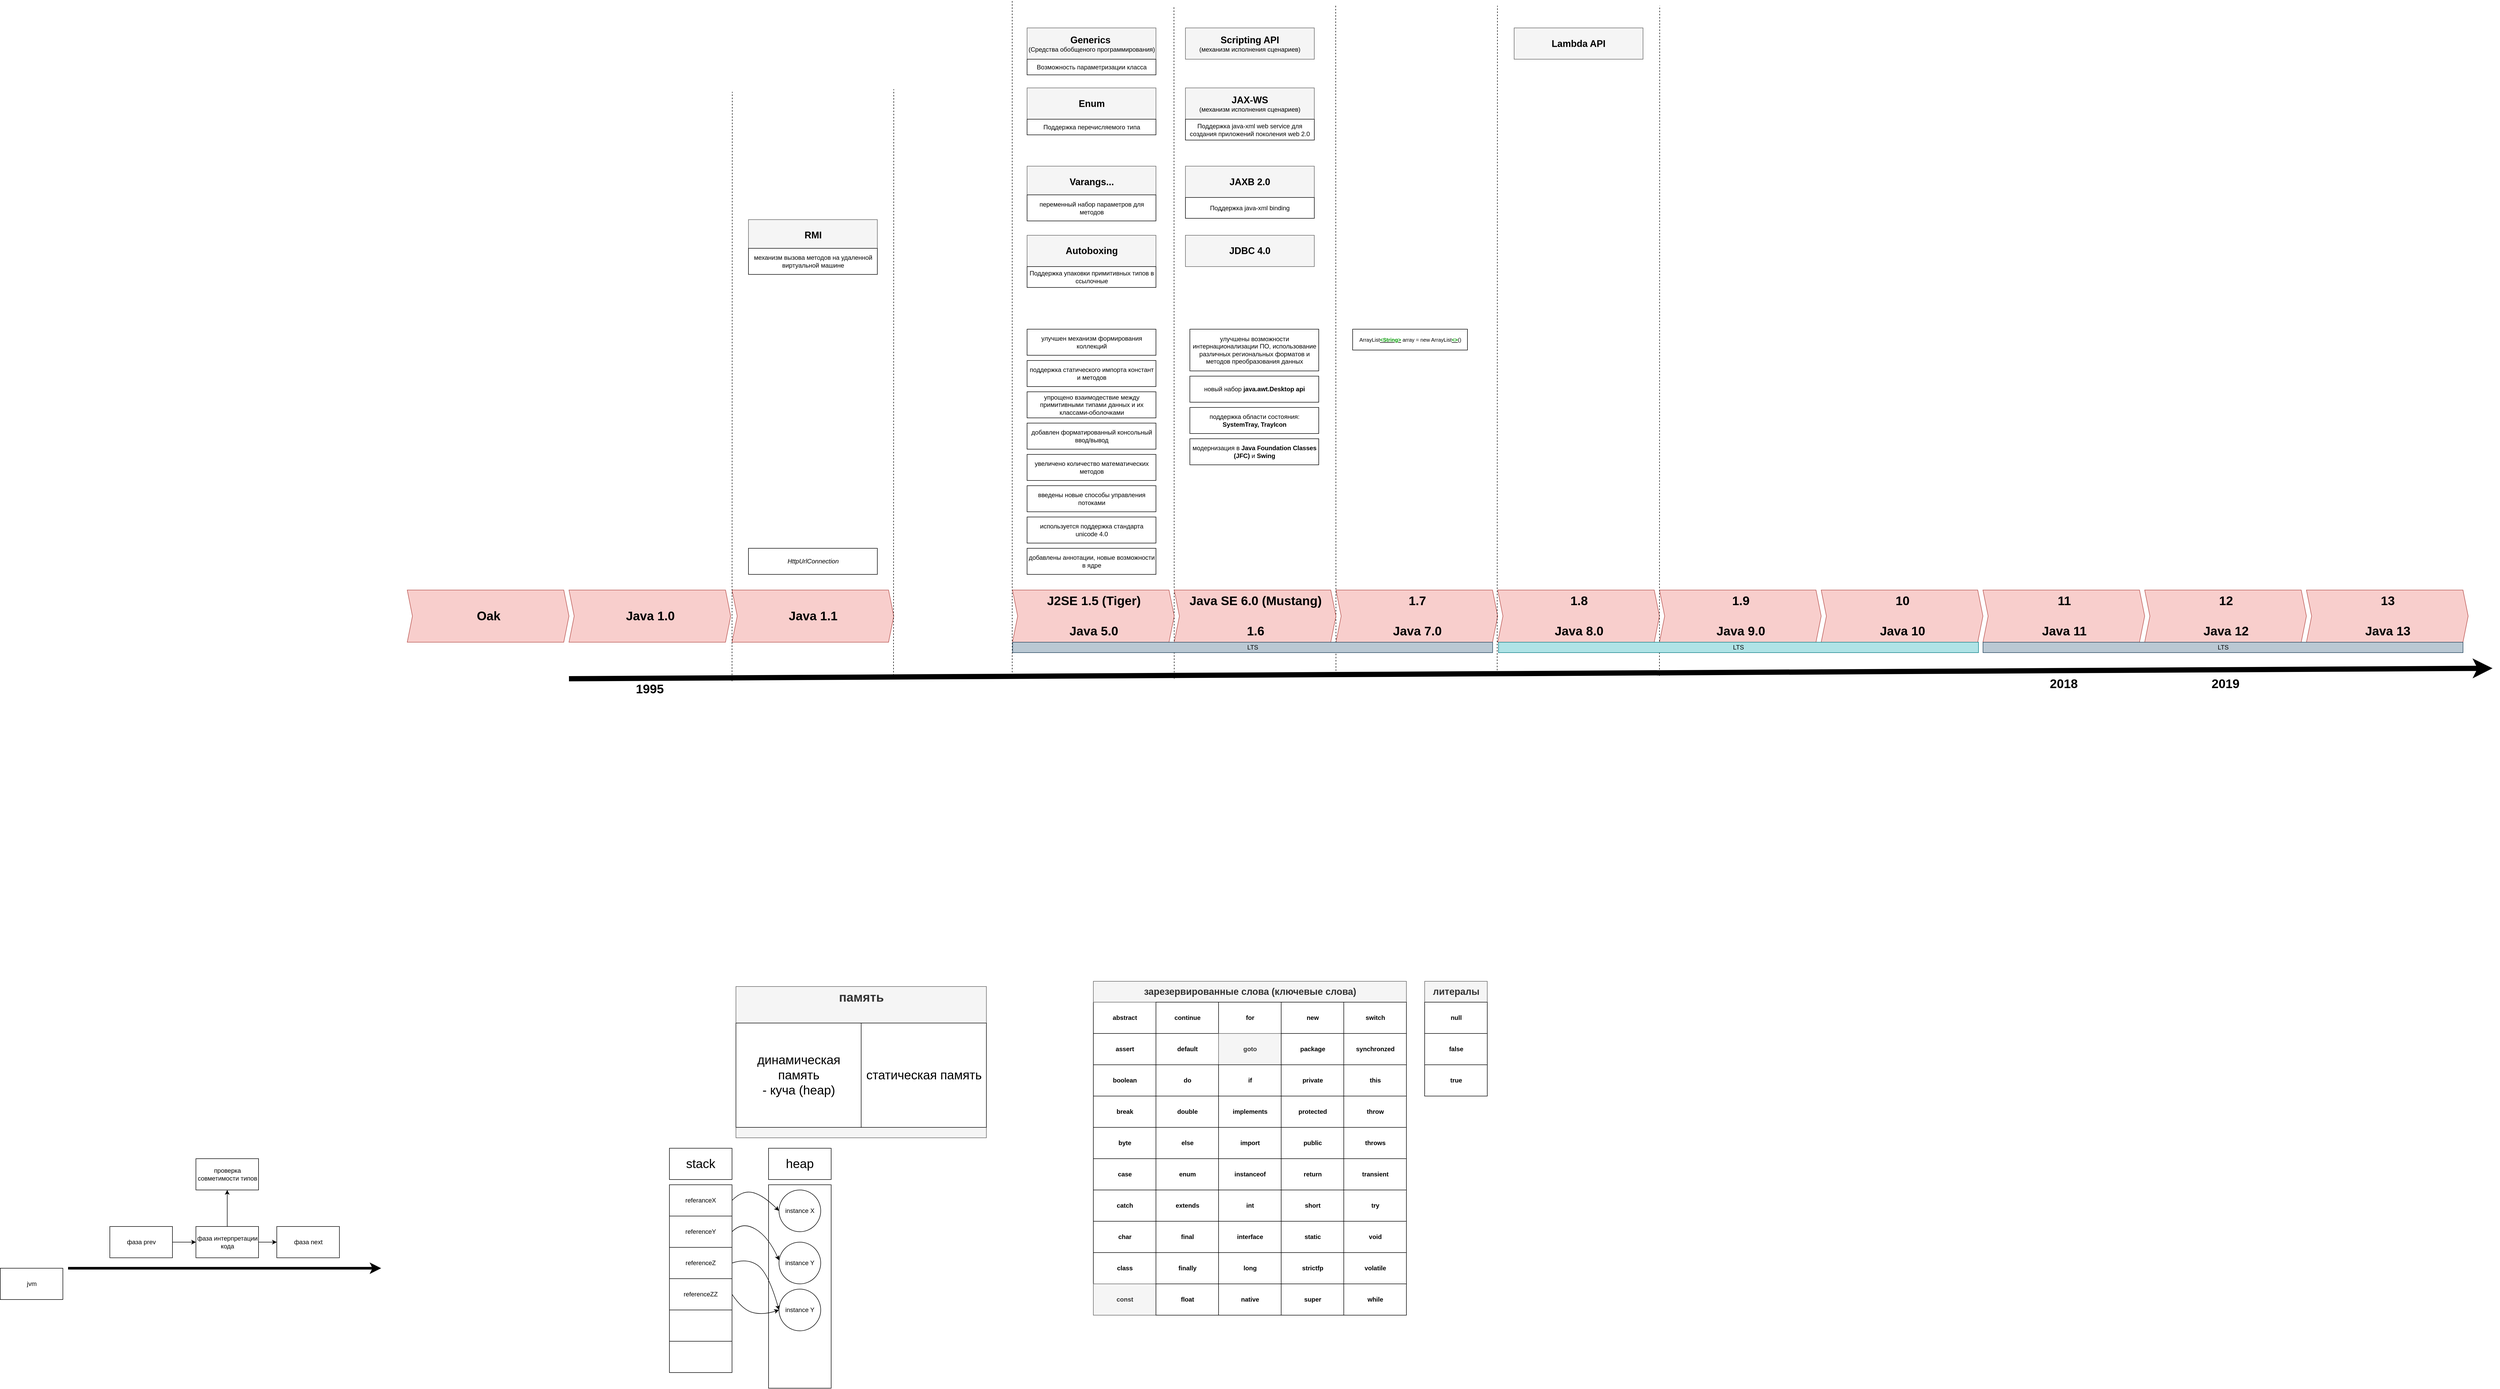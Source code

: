 <mxfile version="10.5.9" type="github"><diagram id="8mum04btYq3lRcXDiM72" name="Page-1"><mxGraphModel dx="10270" dy="5825" grid="1" gridSize="10" guides="1" tooltips="1" connect="1" arrows="1" fold="1" page="1" pageScale="1" pageWidth="1100" pageHeight="850" math="0" shadow="0"><root><mxCell id="0"/><mxCell id="1" parent="0"/><mxCell id="5FjecmDi3CrGirXXyPvW-1" value="&lt;font style=&quot;font-size: 18px&quot;&gt;&lt;b&gt;Generics&lt;/b&gt;&amp;nbsp;&lt;/font&gt;&lt;div&gt;(Средства обобщеного программирования)&lt;/div&gt;" style="rounded=0;whiteSpace=wrap;html=1;fontSize=12;fillColor=#f5f5f5;strokeColor=#666666;" parent="1" vertex="1"><mxGeometry x="-1123.5" y="-1597.5" width="247" height="60" as="geometry"/></mxCell><mxCell id="5FjecmDi3CrGirXXyPvW-2" value="Java 1.0" style="html=1;shadow=0;dashed=0;align=center;verticalAlign=middle;shape=mxgraph.arrows2.arrow;dy=0;dx=10;notch=10;fontSize=24;fillColor=#f8cecc;strokeColor=#b85450;fontStyle=1" parent="1" vertex="1"><mxGeometry x="-2001.5" y="-520" width="310" height="100" as="geometry"/></mxCell><mxCell id="5FjecmDi3CrGirXXyPvW-3" value="1.7&lt;div&gt;&lt;font style=&quot;font-size: 24px&quot;&gt;&lt;br&gt;&lt;/font&gt;&lt;/div&gt;&lt;div&gt;&lt;font style=&quot;font-size: 24px&quot;&gt;Java 7.0&lt;/font&gt;&lt;/div&gt;" style="html=1;shadow=0;dashed=0;align=center;verticalAlign=middle;shape=mxgraph.arrows2.arrow;dy=0;dx=10;notch=10;fontSize=24;fillColor=#f8cecc;strokeColor=#b85450;fontStyle=1" parent="1" vertex="1"><mxGeometry x="-531.5" y="-520" width="310" height="100" as="geometry"/></mxCell><mxCell id="5FjecmDi3CrGirXXyPvW-4" value="1.8&lt;div&gt;&lt;font style=&quot;font-size: 24px&quot;&gt;&lt;br&gt;&lt;/font&gt;&lt;/div&gt;&lt;div&gt;&lt;font style=&quot;font-size: 24px&quot;&gt;Java 8.0&lt;/font&gt;&lt;/div&gt;" style="html=1;shadow=0;dashed=0;align=center;verticalAlign=middle;shape=mxgraph.arrows2.arrow;dy=0;dx=10;notch=10;fontSize=24;fillColor=#f8cecc;strokeColor=#b85450;fontStyle=1" parent="1" vertex="1"><mxGeometry x="-221.5" y="-520" width="310" height="100" as="geometry"/></mxCell><mxCell id="5FjecmDi3CrGirXXyPvW-5" value="1.9&lt;div&gt;&lt;font style=&quot;font-size: 24px&quot;&gt;&lt;br&gt;&lt;/font&gt;&lt;/div&gt;&lt;div&gt;&lt;font style=&quot;font-size: 24px&quot;&gt;Java 9.0&lt;/font&gt;&lt;/div&gt;" style="html=1;shadow=0;dashed=0;align=center;verticalAlign=middle;shape=mxgraph.arrows2.arrow;dy=0;dx=10;notch=10;fontSize=24;fillColor=#f8cecc;strokeColor=#b85450;fontStyle=1" parent="1" vertex="1"><mxGeometry x="88.5" y="-520" width="310" height="100" as="geometry"/></mxCell><mxCell id="5FjecmDi3CrGirXXyPvW-6" value="&lt;span style=&quot;font-size: 10px&quot;&gt;ArrayList&lt;u&gt;&lt;b&gt;&lt;font color=&quot;#009900&quot;&gt;&amp;lt;String&amp;gt;&lt;/font&gt;&lt;/b&gt;&lt;/u&gt; array = new ArrayList&lt;u&gt;&lt;b&gt;&lt;font color=&quot;#009900&quot;&gt;&amp;lt;&amp;gt;&lt;/font&gt;&lt;/b&gt;&lt;/u&gt;()&lt;/span&gt;" style="rounded=0;whiteSpace=wrap;html=1;fontSize=6;fillColor=#ffffff;strokeColor=#000000;" parent="1" vertex="1"><mxGeometry x="-499.5" y="-1020" width="220" height="40" as="geometry"/></mxCell><mxCell id="5FjecmDi3CrGirXXyPvW-7" value="&lt;div&gt;10&lt;/div&gt;&lt;div&gt;&lt;br&gt;&lt;/div&gt;&lt;div&gt;&lt;font style=&quot;font-size: 24px&quot;&gt;Java 10&lt;/font&gt;&lt;/div&gt;" style="html=1;shadow=0;dashed=0;align=center;verticalAlign=middle;shape=mxgraph.arrows2.arrow;dy=0;dx=10;notch=10;fontSize=24;fillColor=#f8cecc;strokeColor=#b85450;fontStyle=1" parent="1" vertex="1"><mxGeometry x="398.5" y="-520" width="310" height="100" as="geometry"/></mxCell><mxCell id="5FjecmDi3CrGirXXyPvW-8" value="&lt;div&gt;11&lt;/div&gt;&lt;div&gt;&lt;font style=&quot;font-size: 24px&quot;&gt;&lt;br&gt;&lt;/font&gt;&lt;/div&gt;&lt;div&gt;&lt;font style=&quot;font-size: 24px&quot;&gt;Java 11&lt;/font&gt;&lt;/div&gt;" style="html=1;shadow=0;dashed=0;align=center;verticalAlign=middle;shape=mxgraph.arrows2.arrow;dy=0;dx=10;notch=10;fontSize=24;fillColor=#f8cecc;strokeColor=#b85450;fontStyle=1" parent="1" vertex="1"><mxGeometry x="708.5" y="-520" width="310" height="100" as="geometry"/></mxCell><mxCell id="5FjecmDi3CrGirXXyPvW-9" value="&lt;div&gt;12&lt;/div&gt;&lt;div&gt;&lt;font style=&quot;font-size: 24px&quot;&gt;&lt;br&gt;&lt;/font&gt;&lt;/div&gt;&lt;div&gt;&lt;font style=&quot;font-size: 24px&quot;&gt;Java 12&lt;/font&gt;&lt;/div&gt;" style="html=1;shadow=0;dashed=0;align=center;verticalAlign=middle;shape=mxgraph.arrows2.arrow;dy=0;dx=10;notch=10;fontSize=24;fillColor=#f8cecc;strokeColor=#b85450;fontStyle=1" parent="1" vertex="1"><mxGeometry x="1018.5" y="-520" width="310" height="100" as="geometry"/></mxCell><mxCell id="5FjecmDi3CrGirXXyPvW-10" value="" style="endArrow=classic;html=1;strokeWidth=10;" parent="1" edge="1"><mxGeometry width="50" height="50" relative="1" as="geometry"><mxPoint x="-2001.5" y="-350" as="sourcePoint"/><mxPoint x="1685.167" y="-370" as="targetPoint"/></mxGeometry></mxCell><mxCell id="5FjecmDi3CrGirXXyPvW-11" value="Oak" style="html=1;shadow=0;dashed=0;align=center;verticalAlign=middle;shape=mxgraph.arrows2.arrow;dy=0;dx=10;notch=10;fontSize=24;fillColor=#f8cecc;strokeColor=#b85450;fontStyle=1" parent="1" vertex="1"><mxGeometry x="-2311.5" y="-520" width="310" height="100" as="geometry"/></mxCell><mxCell id="5FjecmDi3CrGirXXyPvW-12" value="1995" style="text;html=1;strokeColor=none;fillColor=none;align=center;verticalAlign=middle;whiteSpace=wrap;rounded=0;fontSize=24;fontStyle=1" parent="1" vertex="1"><mxGeometry x="-1884" y="-350" width="75" height="40" as="geometry"/></mxCell><mxCell id="5FjecmDi3CrGirXXyPvW-13" value="2018" style="text;html=1;strokeColor=none;fillColor=none;align=center;verticalAlign=middle;whiteSpace=wrap;rounded=0;fontSize=24;fontStyle=1" parent="1" vertex="1"><mxGeometry x="826.034" y="-360" width="75" height="40" as="geometry"/></mxCell><mxCell id="5FjecmDi3CrGirXXyPvW-14" value="&lt;div&gt;13&lt;/div&gt;&lt;div&gt;&lt;font style=&quot;font-size: 24px&quot;&gt;&lt;br&gt;&lt;/font&gt;&lt;/div&gt;&lt;div&gt;&lt;font style=&quot;font-size: 24px&quot;&gt;Java 13&lt;/font&gt;&lt;/div&gt;" style="html=1;shadow=0;dashed=0;align=center;verticalAlign=middle;shape=mxgraph.arrows2.arrow;dy=0;dx=10;notch=10;fontSize=24;fillColor=#f8cecc;strokeColor=#b85450;fontStyle=1" parent="1" vertex="1"><mxGeometry x="1328.5" y="-520" width="310" height="100" as="geometry"/></mxCell><mxCell id="5FjecmDi3CrGirXXyPvW-15" value="память" style="rounded=0;whiteSpace=wrap;html=1;fontSize=24;verticalAlign=top;fillColor=#f5f5f5;strokeColor=#666666;fontColor=#333333;fontStyle=1" parent="1" vertex="1"><mxGeometry x="-1681.5" y="240" width="480" height="290" as="geometry"/></mxCell><mxCell id="5FjecmDi3CrGirXXyPvW-16" value="динамическая память&lt;br&gt;- куча (heap)&lt;br&gt;" style="rounded=0;whiteSpace=wrap;html=1;fontSize=24;" parent="1" vertex="1"><mxGeometry x="-1681.5" y="310" width="240" height="200" as="geometry"/></mxCell><mxCell id="5FjecmDi3CrGirXXyPvW-17" value="статическая память" style="rounded=0;whiteSpace=wrap;html=1;fontSize=24;" parent="1" vertex="1"><mxGeometry x="-1441.5" y="310" width="240" height="200" as="geometry"/></mxCell><mxCell id="5FjecmDi3CrGirXXyPvW-18" value="heap" style="rounded=0;whiteSpace=wrap;html=1;fontSize=24;" parent="1" vertex="1"><mxGeometry x="-1619" y="550" width="120" height="60" as="geometry"/></mxCell><mxCell id="5FjecmDi3CrGirXXyPvW-19" value="stack" style="rounded=0;whiteSpace=wrap;html=1;fontSize=24;" parent="1" vertex="1"><mxGeometry x="-1809" y="550" width="120" height="60" as="geometry"/></mxCell><mxCell id="5FjecmDi3CrGirXXyPvW-20" value="referanceX" style="rounded=0;whiteSpace=wrap;html=1;fontSize=12;" parent="1" vertex="1"><mxGeometry x="-1809" y="620" width="120" height="60" as="geometry"/></mxCell><mxCell id="5FjecmDi3CrGirXXyPvW-21" value="referenceY" style="rounded=0;whiteSpace=wrap;html=1;fontSize=12;" parent="1" vertex="1"><mxGeometry x="-1809" y="680" width="120" height="60" as="geometry"/></mxCell><mxCell id="5FjecmDi3CrGirXXyPvW-22" value="referenceZ" style="rounded=0;whiteSpace=wrap;html=1;fontSize=12;" parent="1" vertex="1"><mxGeometry x="-1809" y="740" width="120" height="60" as="geometry"/></mxCell><mxCell id="5FjecmDi3CrGirXXyPvW-23" value="referenceZZ" style="rounded=0;whiteSpace=wrap;html=1;fontSize=12;" parent="1" vertex="1"><mxGeometry x="-1809" y="800" width="120" height="60" as="geometry"/></mxCell><mxCell id="5FjecmDi3CrGirXXyPvW-24" value="" style="rounded=0;whiteSpace=wrap;html=1;fontSize=12;" parent="1" vertex="1"><mxGeometry x="-1809" y="860" width="120" height="60" as="geometry"/></mxCell><mxCell id="5FjecmDi3CrGirXXyPvW-25" value="" style="rounded=0;whiteSpace=wrap;html=1;fontSize=24;" parent="1" vertex="1"><mxGeometry x="-1619" y="620" width="120" height="390" as="geometry"/></mxCell><mxCell id="5FjecmDi3CrGirXXyPvW-26" value="instance X" style="ellipse;whiteSpace=wrap;html=1;aspect=fixed;fontSize=12;" parent="1" vertex="1"><mxGeometry x="-1599" y="630" width="80" height="80" as="geometry"/></mxCell><mxCell id="5FjecmDi3CrGirXXyPvW-27" value="" style="curved=1;endArrow=classic;html=1;strokeWidth=1;fontSize=12;exitX=1;exitY=0.5;entryX=0;entryY=0.5;" parent="1" source="5FjecmDi3CrGirXXyPvW-20" target="5FjecmDi3CrGirXXyPvW-26" edge="1"><mxGeometry width="50" height="50" relative="1" as="geometry"><mxPoint x="-1919" y="700" as="sourcePoint"/><mxPoint x="-1869" y="650" as="targetPoint"/><Array as="points"><mxPoint x="-1669" y="630"/><mxPoint x="-1629" y="640"/></Array></mxGeometry></mxCell><mxCell id="5FjecmDi3CrGirXXyPvW-28" value="instance Y" style="ellipse;whiteSpace=wrap;html=1;aspect=fixed;fontSize=12;" parent="1" vertex="1"><mxGeometry x="-1599" y="730" width="80" height="80" as="geometry"/></mxCell><mxCell id="5FjecmDi3CrGirXXyPvW-29" value="" style="curved=1;endArrow=classic;html=1;strokeWidth=1;fontSize=12;entryX=0.001;entryY=0.435;exitX=1;exitY=0.5;entryPerimeter=0;" parent="1" source="5FjecmDi3CrGirXXyPvW-21" target="5FjecmDi3CrGirXXyPvW-28" edge="1"><mxGeometry width="50" height="50" relative="1" as="geometry"><mxPoint x="-1678.952" y="730" as="sourcePoint"/><mxPoint x="-1588.952" y="750" as="targetPoint"/><Array as="points"><mxPoint x="-1669" y="690"/><mxPoint x="-1619" y="720"/></Array></mxGeometry></mxCell><mxCell id="5FjecmDi3CrGirXXyPvW-30" value="instance Y" style="ellipse;whiteSpace=wrap;html=1;aspect=fixed;fontSize=12;" parent="1" vertex="1"><mxGeometry x="-1599" y="820" width="80" height="80" as="geometry"/></mxCell><mxCell id="5FjecmDi3CrGirXXyPvW-31" value="" style="curved=1;endArrow=classic;html=1;strokeWidth=1;fontSize=12;entryX=0;entryY=0.5;exitX=1;exitY=0.5;" parent="1" source="5FjecmDi3CrGirXXyPvW-22" target="5FjecmDi3CrGirXXyPvW-30" edge="1"><mxGeometry width="50" height="50" relative="1" as="geometry"><mxPoint x="-1679" y="810" as="sourcePoint"/><mxPoint x="-1589" y="864.667" as="targetPoint"/><Array as="points"><mxPoint x="-1659" y="760"/><mxPoint x="-1619" y="790"/></Array></mxGeometry></mxCell><mxCell id="5FjecmDi3CrGirXXyPvW-32" value="" style="rounded=0;whiteSpace=wrap;html=1;fontSize=12;" parent="1" vertex="1"><mxGeometry x="-1809" y="920" width="120" height="60" as="geometry"/></mxCell><mxCell id="5FjecmDi3CrGirXXyPvW-33" value="" style="curved=1;endArrow=classic;html=1;strokeWidth=1;fontSize=12;entryX=0;entryY=0.5;exitX=1;exitY=0.5;" parent="1" source="5FjecmDi3CrGirXXyPvW-23" target="5FjecmDi3CrGirXXyPvW-30" edge="1"><mxGeometry width="50" height="50" relative="1" as="geometry"><mxPoint x="-1699" y="850" as="sourcePoint"/><mxPoint x="-1609" y="940" as="targetPoint"/><Array as="points"><mxPoint x="-1669" y="860"/><mxPoint x="-1629" y="870"/></Array></mxGeometry></mxCell><mxCell id="5FjecmDi3CrGirXXyPvW-34" style="edgeStyle=orthogonalEdgeStyle;rounded=0;html=1;exitX=0.5;exitY=0;entryX=0.5;entryY=1;jettySize=auto;orthogonalLoop=1;strokeWidth=1;fontSize=12;" parent="1" source="5FjecmDi3CrGirXXyPvW-36" target="5FjecmDi3CrGirXXyPvW-37" edge="1"><mxGeometry relative="1" as="geometry"/></mxCell><mxCell id="5FjecmDi3CrGirXXyPvW-35" style="edgeStyle=orthogonalEdgeStyle;rounded=0;html=1;exitX=1;exitY=0.5;entryX=0;entryY=0.5;jettySize=auto;orthogonalLoop=1;strokeWidth=1;fontSize=12;" parent="1" source="5FjecmDi3CrGirXXyPvW-36" target="5FjecmDi3CrGirXXyPvW-40" edge="1"><mxGeometry relative="1" as="geometry"/></mxCell><mxCell id="5FjecmDi3CrGirXXyPvW-36" value="фаза интерпретации кода" style="rounded=0;whiteSpace=wrap;html=1;fontSize=12;" parent="1" vertex="1"><mxGeometry x="-2716.5" y="700" width="120" height="60" as="geometry"/></mxCell><mxCell id="5FjecmDi3CrGirXXyPvW-37" value="проверка совметимости типов" style="rounded=0;whiteSpace=wrap;html=1;fontSize=12;" parent="1" vertex="1"><mxGeometry x="-2716.5" y="570" width="120" height="60" as="geometry"/></mxCell><mxCell id="5FjecmDi3CrGirXXyPvW-38" style="edgeStyle=orthogonalEdgeStyle;rounded=0;html=1;exitX=1;exitY=0.5;entryX=0;entryY=0.5;jettySize=auto;orthogonalLoop=1;strokeWidth=1;fontSize=12;" parent="1" source="5FjecmDi3CrGirXXyPvW-39" target="5FjecmDi3CrGirXXyPvW-36" edge="1"><mxGeometry relative="1" as="geometry"/></mxCell><mxCell id="5FjecmDi3CrGirXXyPvW-39" value="фаза prev" style="rounded=0;whiteSpace=wrap;html=1;fontSize=12;" parent="1" vertex="1"><mxGeometry x="-2881.5" y="700" width="120" height="60" as="geometry"/></mxCell><mxCell id="5FjecmDi3CrGirXXyPvW-40" value="фаза next" style="rounded=0;whiteSpace=wrap;html=1;fontSize=12;" parent="1" vertex="1"><mxGeometry x="-2561.5" y="700" width="120" height="60" as="geometry"/></mxCell><mxCell id="5FjecmDi3CrGirXXyPvW-41" value="" style="endArrow=classic;html=1;strokeWidth=5;fontSize=12;" parent="1" edge="1"><mxGeometry width="50" height="50" relative="1" as="geometry"><mxPoint x="-2961.5" y="780" as="sourcePoint"/><mxPoint x="-2361.5" y="780" as="targetPoint"/></mxGeometry></mxCell><mxCell id="5FjecmDi3CrGirXXyPvW-42" value="jvm" style="rounded=0;whiteSpace=wrap;html=1;fontSize=12;" parent="1" vertex="1"><mxGeometry x="-3091.5" y="780" width="120" height="60" as="geometry"/></mxCell><mxCell id="5FjecmDi3CrGirXXyPvW-43" value="abstract" style="rounded=0;whiteSpace=wrap;html=1;fontSize=12;fontStyle=1" parent="1" vertex="1"><mxGeometry x="-996.5" y="270" width="120" height="60" as="geometry"/></mxCell><mxCell id="5FjecmDi3CrGirXXyPvW-44" value="зарезервированные слова (ключевые слова)" style="text;html=1;strokeColor=#666666;fillColor=#f5f5f5;align=center;verticalAlign=middle;whiteSpace=wrap;rounded=0;fontSize=18;fontStyle=1;fontColor=#333333;" parent="1" vertex="1"><mxGeometry x="-996.5" y="230" width="600" height="40" as="geometry"/></mxCell><mxCell id="5FjecmDi3CrGirXXyPvW-45" value="assert" style="rounded=0;whiteSpace=wrap;html=1;fontSize=12;fontStyle=1" parent="1" vertex="1"><mxGeometry x="-996.5" y="330" width="120" height="60" as="geometry"/></mxCell><mxCell id="5FjecmDi3CrGirXXyPvW-46" value="boolean" style="rounded=0;whiteSpace=wrap;html=1;fontSize=12;fontStyle=1" parent="1" vertex="1"><mxGeometry x="-996.5" y="390" width="120" height="60" as="geometry"/></mxCell><mxCell id="5FjecmDi3CrGirXXyPvW-47" value="break" style="rounded=0;whiteSpace=wrap;html=1;fontSize=12;fontStyle=1" parent="1" vertex="1"><mxGeometry x="-996.5" y="450" width="120" height="60" as="geometry"/></mxCell><mxCell id="5FjecmDi3CrGirXXyPvW-48" value="byte" style="rounded=0;whiteSpace=wrap;html=1;fontSize=12;fontStyle=1" parent="1" vertex="1"><mxGeometry x="-996.5" y="510" width="120" height="60" as="geometry"/></mxCell><mxCell id="5FjecmDi3CrGirXXyPvW-49" value="case" style="rounded=0;whiteSpace=wrap;html=1;fontSize=12;fontStyle=1" parent="1" vertex="1"><mxGeometry x="-996.5" y="570" width="120" height="60" as="geometry"/></mxCell><mxCell id="5FjecmDi3CrGirXXyPvW-50" value="catch" style="rounded=0;whiteSpace=wrap;html=1;fontSize=12;fontStyle=1" parent="1" vertex="1"><mxGeometry x="-996.5" y="630" width="120" height="60" as="geometry"/></mxCell><mxCell id="5FjecmDi3CrGirXXyPvW-51" value="char" style="rounded=0;whiteSpace=wrap;html=1;fontSize=12;fontStyle=1" parent="1" vertex="1"><mxGeometry x="-996.5" y="690" width="120" height="60" as="geometry"/></mxCell><mxCell id="5FjecmDi3CrGirXXyPvW-52" value="class" style="rounded=0;whiteSpace=wrap;html=1;fontSize=12;fontStyle=1" parent="1" vertex="1"><mxGeometry x="-996.5" y="750" width="120" height="60" as="geometry"/></mxCell><mxCell id="5FjecmDi3CrGirXXyPvW-53" value="const" style="rounded=0;whiteSpace=wrap;html=1;fontSize=12;fontStyle=1;fillColor=#f5f5f5;strokeColor=#666666;fontColor=#333333;" parent="1" vertex="1"><mxGeometry x="-996.5" y="810" width="120" height="60" as="geometry"/></mxCell><mxCell id="5FjecmDi3CrGirXXyPvW-54" value="continue" style="rounded=0;whiteSpace=wrap;html=1;fontSize=12;fontStyle=1" parent="1" vertex="1"><mxGeometry x="-876.5" y="270" width="120" height="60" as="geometry"/></mxCell><mxCell id="5FjecmDi3CrGirXXyPvW-55" value="default" style="rounded=0;whiteSpace=wrap;html=1;fontSize=12;fontStyle=1" parent="1" vertex="1"><mxGeometry x="-876.5" y="330" width="120" height="60" as="geometry"/></mxCell><mxCell id="5FjecmDi3CrGirXXyPvW-56" value="do" style="rounded=0;whiteSpace=wrap;html=1;fontSize=12;fontStyle=1" parent="1" vertex="1"><mxGeometry x="-876.5" y="390" width="120" height="60" as="geometry"/></mxCell><mxCell id="5FjecmDi3CrGirXXyPvW-57" value="double" style="rounded=0;whiteSpace=wrap;html=1;fontSize=12;fontStyle=1" parent="1" vertex="1"><mxGeometry x="-876.5" y="450" width="120" height="60" as="geometry"/></mxCell><mxCell id="5FjecmDi3CrGirXXyPvW-58" value="else" style="rounded=0;whiteSpace=wrap;html=1;fontSize=12;fontStyle=1" parent="1" vertex="1"><mxGeometry x="-876.5" y="510" width="120" height="60" as="geometry"/></mxCell><mxCell id="5FjecmDi3CrGirXXyPvW-59" value="enum" style="rounded=0;whiteSpace=wrap;html=1;fontSize=12;fontStyle=1" parent="1" vertex="1"><mxGeometry x="-876.5" y="570" width="120" height="60" as="geometry"/></mxCell><mxCell id="5FjecmDi3CrGirXXyPvW-60" value="extends" style="rounded=0;whiteSpace=wrap;html=1;fontSize=12;fontStyle=1" parent="1" vertex="1"><mxGeometry x="-876.5" y="630" width="120" height="60" as="geometry"/></mxCell><mxCell id="5FjecmDi3CrGirXXyPvW-61" value="final" style="rounded=0;whiteSpace=wrap;html=1;fontSize=12;fontStyle=1" parent="1" vertex="1"><mxGeometry x="-876.5" y="690" width="120" height="60" as="geometry"/></mxCell><mxCell id="5FjecmDi3CrGirXXyPvW-62" value="finally" style="rounded=0;whiteSpace=wrap;html=1;fontSize=12;fontStyle=1" parent="1" vertex="1"><mxGeometry x="-876.5" y="750" width="120" height="60" as="geometry"/></mxCell><mxCell id="5FjecmDi3CrGirXXyPvW-63" value="float" style="rounded=0;whiteSpace=wrap;html=1;fontSize=12;fontStyle=1" parent="1" vertex="1"><mxGeometry x="-876.5" y="810" width="120" height="60" as="geometry"/></mxCell><mxCell id="5FjecmDi3CrGirXXyPvW-64" value="for" style="rounded=0;whiteSpace=wrap;html=1;fontSize=12;fontStyle=1" parent="1" vertex="1"><mxGeometry x="-756.5" y="270" width="120" height="60" as="geometry"/></mxCell><mxCell id="5FjecmDi3CrGirXXyPvW-65" value="goto" style="rounded=0;whiteSpace=wrap;html=1;fontSize=12;fontStyle=1;fillColor=#f5f5f5;strokeColor=#666666;fontColor=#333333;" parent="1" vertex="1"><mxGeometry x="-756.5" y="330" width="120" height="60" as="geometry"/></mxCell><mxCell id="5FjecmDi3CrGirXXyPvW-66" value="if" style="rounded=0;whiteSpace=wrap;html=1;fontSize=12;fontStyle=1" parent="1" vertex="1"><mxGeometry x="-756.5" y="390" width="120" height="60" as="geometry"/></mxCell><mxCell id="5FjecmDi3CrGirXXyPvW-67" value="implements" style="rounded=0;whiteSpace=wrap;html=1;fontSize=12;fontStyle=1" parent="1" vertex="1"><mxGeometry x="-756.5" y="450" width="120" height="60" as="geometry"/></mxCell><mxCell id="5FjecmDi3CrGirXXyPvW-68" value="import" style="rounded=0;whiteSpace=wrap;html=1;fontSize=12;fontStyle=1" parent="1" vertex="1"><mxGeometry x="-756.5" y="510" width="120" height="60" as="geometry"/></mxCell><mxCell id="5FjecmDi3CrGirXXyPvW-69" value="instanceof" style="rounded=0;whiteSpace=wrap;html=1;fontSize=12;fontStyle=1" parent="1" vertex="1"><mxGeometry x="-756.5" y="570" width="120" height="60" as="geometry"/></mxCell><mxCell id="5FjecmDi3CrGirXXyPvW-70" value="int" style="rounded=0;whiteSpace=wrap;html=1;fontSize=12;fontStyle=1" parent="1" vertex="1"><mxGeometry x="-756.5" y="630" width="120" height="60" as="geometry"/></mxCell><mxCell id="5FjecmDi3CrGirXXyPvW-71" value="interface" style="rounded=0;whiteSpace=wrap;html=1;fontSize=12;fontStyle=1" parent="1" vertex="1"><mxGeometry x="-756.5" y="690" width="120" height="60" as="geometry"/></mxCell><mxCell id="5FjecmDi3CrGirXXyPvW-72" value="long" style="rounded=0;whiteSpace=wrap;html=1;fontSize=12;fontStyle=1" parent="1" vertex="1"><mxGeometry x="-756.5" y="750" width="120" height="60" as="geometry"/></mxCell><mxCell id="5FjecmDi3CrGirXXyPvW-73" value="native" style="rounded=0;whiteSpace=wrap;html=1;fontSize=12;fontStyle=1" parent="1" vertex="1"><mxGeometry x="-756.5" y="810" width="120" height="60" as="geometry"/></mxCell><mxCell id="5FjecmDi3CrGirXXyPvW-74" value="new" style="rounded=0;whiteSpace=wrap;html=1;fontSize=12;fontStyle=1" parent="1" vertex="1"><mxGeometry x="-636.5" y="270" width="120" height="60" as="geometry"/></mxCell><mxCell id="5FjecmDi3CrGirXXyPvW-75" value="package" style="rounded=0;whiteSpace=wrap;html=1;fontSize=12;fontStyle=1" parent="1" vertex="1"><mxGeometry x="-636.5" y="330" width="120" height="60" as="geometry"/></mxCell><mxCell id="5FjecmDi3CrGirXXyPvW-76" value="private" style="rounded=0;whiteSpace=wrap;html=1;fontSize=12;fontStyle=1" parent="1" vertex="1"><mxGeometry x="-636.5" y="390" width="120" height="60" as="geometry"/></mxCell><mxCell id="5FjecmDi3CrGirXXyPvW-77" value="protected" style="rounded=0;whiteSpace=wrap;html=1;fontSize=12;fontStyle=1" parent="1" vertex="1"><mxGeometry x="-636.5" y="450" width="120" height="60" as="geometry"/></mxCell><mxCell id="5FjecmDi3CrGirXXyPvW-78" value="public" style="rounded=0;whiteSpace=wrap;html=1;fontSize=12;fontStyle=1" parent="1" vertex="1"><mxGeometry x="-636.5" y="510" width="120" height="60" as="geometry"/></mxCell><mxCell id="5FjecmDi3CrGirXXyPvW-79" value="return" style="rounded=0;whiteSpace=wrap;html=1;fontSize=12;fontStyle=1" parent="1" vertex="1"><mxGeometry x="-636.5" y="570" width="120" height="60" as="geometry"/></mxCell><mxCell id="5FjecmDi3CrGirXXyPvW-80" value="short" style="rounded=0;whiteSpace=wrap;html=1;fontSize=12;fontStyle=1" parent="1" vertex="1"><mxGeometry x="-636.5" y="630" width="120" height="60" as="geometry"/></mxCell><mxCell id="5FjecmDi3CrGirXXyPvW-81" value="static" style="rounded=0;whiteSpace=wrap;html=1;fontSize=12;fontStyle=1" parent="1" vertex="1"><mxGeometry x="-636.5" y="690" width="120" height="60" as="geometry"/></mxCell><mxCell id="5FjecmDi3CrGirXXyPvW-82" value="strictfp" style="rounded=0;whiteSpace=wrap;html=1;fontSize=12;fontStyle=1" parent="1" vertex="1"><mxGeometry x="-636.5" y="750" width="120" height="60" as="geometry"/></mxCell><mxCell id="5FjecmDi3CrGirXXyPvW-83" value="super" style="rounded=0;whiteSpace=wrap;html=1;fontSize=12;fontStyle=1" parent="1" vertex="1"><mxGeometry x="-636.5" y="810" width="120" height="60" as="geometry"/></mxCell><mxCell id="5FjecmDi3CrGirXXyPvW-84" value="switch" style="rounded=0;whiteSpace=wrap;html=1;fontSize=12;fontStyle=1" parent="1" vertex="1"><mxGeometry x="-516.5" y="270" width="120" height="60" as="geometry"/></mxCell><mxCell id="5FjecmDi3CrGirXXyPvW-85" value="synchronzed" style="rounded=0;whiteSpace=wrap;html=1;fontSize=12;fontStyle=1" parent="1" vertex="1"><mxGeometry x="-516.5" y="330" width="120" height="60" as="geometry"/></mxCell><mxCell id="5FjecmDi3CrGirXXyPvW-86" value="this" style="rounded=0;whiteSpace=wrap;html=1;fontSize=12;fontStyle=1" parent="1" vertex="1"><mxGeometry x="-516.5" y="390" width="120" height="60" as="geometry"/></mxCell><mxCell id="5FjecmDi3CrGirXXyPvW-87" value="throw" style="rounded=0;whiteSpace=wrap;html=1;fontSize=12;fontStyle=1" parent="1" vertex="1"><mxGeometry x="-516.5" y="450" width="120" height="60" as="geometry"/></mxCell><mxCell id="5FjecmDi3CrGirXXyPvW-88" value="throws" style="rounded=0;whiteSpace=wrap;html=1;fontSize=12;fontStyle=1" parent="1" vertex="1"><mxGeometry x="-516.5" y="510" width="120" height="60" as="geometry"/></mxCell><mxCell id="5FjecmDi3CrGirXXyPvW-89" value="transient" style="rounded=0;whiteSpace=wrap;html=1;fontSize=12;fontStyle=1" parent="1" vertex="1"><mxGeometry x="-516.5" y="570" width="120" height="60" as="geometry"/></mxCell><mxCell id="5FjecmDi3CrGirXXyPvW-90" value="try" style="rounded=0;whiteSpace=wrap;html=1;fontSize=12;fontStyle=1" parent="1" vertex="1"><mxGeometry x="-516.5" y="630" width="120" height="60" as="geometry"/></mxCell><mxCell id="5FjecmDi3CrGirXXyPvW-91" value="void" style="rounded=0;whiteSpace=wrap;html=1;fontSize=12;fontStyle=1" parent="1" vertex="1"><mxGeometry x="-516.5" y="690" width="120" height="60" as="geometry"/></mxCell><mxCell id="5FjecmDi3CrGirXXyPvW-92" value="volatile" style="rounded=0;whiteSpace=wrap;html=1;fontSize=12;fontStyle=1" parent="1" vertex="1"><mxGeometry x="-516.5" y="750" width="120" height="60" as="geometry"/></mxCell><mxCell id="5FjecmDi3CrGirXXyPvW-93" value="while" style="rounded=0;whiteSpace=wrap;html=1;fontSize=12;fontStyle=1" parent="1" vertex="1"><mxGeometry x="-516.5" y="810" width="120" height="60" as="geometry"/></mxCell><mxCell id="5FjecmDi3CrGirXXyPvW-94" value="литералы" style="text;html=1;strokeColor=#666666;fillColor=#f5f5f5;align=center;verticalAlign=middle;whiteSpace=wrap;rounded=0;fontSize=18;fontStyle=1;fontColor=#333333;" parent="1" vertex="1"><mxGeometry x="-361.5" y="230" width="120" height="40" as="geometry"/></mxCell><mxCell id="5FjecmDi3CrGirXXyPvW-95" value="null" style="rounded=0;whiteSpace=wrap;html=1;fontSize=12;fontStyle=1" parent="1" vertex="1"><mxGeometry x="-361.5" y="270" width="120" height="60" as="geometry"/></mxCell><mxCell id="5FjecmDi3CrGirXXyPvW-96" value="false" style="rounded=0;whiteSpace=wrap;html=1;fontSize=12;fontStyle=1" parent="1" vertex="1"><mxGeometry x="-361.5" y="330" width="120" height="60" as="geometry"/></mxCell><mxCell id="5FjecmDi3CrGirXXyPvW-97" value="true" style="rounded=0;whiteSpace=wrap;html=1;fontSize=12;fontStyle=1" parent="1" vertex="1"><mxGeometry x="-361.5" y="390" width="120" height="60" as="geometry"/></mxCell><mxCell id="5FjecmDi3CrGirXXyPvW-98" value="Возможность параметризации класса" style="rounded=0;whiteSpace=wrap;html=1;fontSize=12;" parent="1" vertex="1"><mxGeometry x="-1123.5" y="-1537.5" width="247" height="30" as="geometry"/></mxCell><mxCell id="5FjecmDi3CrGirXXyPvW-99" value="&lt;span style=&quot;font-size: 18px&quot;&gt;&lt;b&gt;Enum&lt;br&gt;&lt;/b&gt;&lt;/span&gt;" style="rounded=0;whiteSpace=wrap;html=1;fontSize=12;fillColor=#f5f5f5;strokeColor=#666666;" parent="1" vertex="1"><mxGeometry x="-1123.5" y="-1482.5" width="247" height="60" as="geometry"/></mxCell><mxCell id="5FjecmDi3CrGirXXyPvW-100" value="Поддержка перечисляемого типа" style="rounded=0;whiteSpace=wrap;html=1;fontSize=12;" parent="1" vertex="1"><mxGeometry x="-1123.5" y="-1422.5" width="247" height="30" as="geometry"/></mxCell><mxCell id="5FjecmDi3CrGirXXyPvW-101" value="" style="endArrow=none;dashed=1;html=1;strokeWidth=1;fontSize=5;" parent="1" edge="1"><mxGeometry width="50" height="50" relative="1" as="geometry"><mxPoint x="-1152" y="-350" as="sourcePoint"/><mxPoint x="-1152" y="-1650" as="targetPoint"/></mxGeometry></mxCell><mxCell id="5FjecmDi3CrGirXXyPvW-102" value="" style="endArrow=none;dashed=1;html=1;strokeWidth=1;fontSize=5;" parent="1" edge="1"><mxGeometry width="50" height="50" relative="1" as="geometry"><mxPoint x="-841.5" y="-350" as="sourcePoint"/><mxPoint x="-842" y="-1640" as="targetPoint"/></mxGeometry></mxCell><mxCell id="5FjecmDi3CrGirXXyPvW-103" value="упрощено взаимодествие между примитивными типами данных и их классами-оболочками" style="rounded=0;whiteSpace=wrap;html=1;fontSize=12;" parent="1" vertex="1"><mxGeometry x="-1123.5" y="-900" width="247" height="50" as="geometry"/></mxCell><mxCell id="5FjecmDi3CrGirXXyPvW-104" value="&lt;span style=&quot;font-size: 18px&quot;&gt;&lt;b&gt;Varangs...&lt;br&gt;&lt;/b&gt;&lt;/span&gt;" style="rounded=0;whiteSpace=wrap;html=1;fontSize=12;fillColor=#f5f5f5;strokeColor=#666666;" parent="1" vertex="1"><mxGeometry x="-1123.5" y="-1332.5" width="247" height="60" as="geometry"/></mxCell><mxCell id="5FjecmDi3CrGirXXyPvW-105" value="переменный набор параметров для методов" style="rounded=0;whiteSpace=wrap;html=1;fontSize=12;" parent="1" vertex="1"><mxGeometry x="-1123.5" y="-1277.5" width="247" height="50" as="geometry"/></mxCell><mxCell id="5FjecmDi3CrGirXXyPvW-106" value="поддержка статического импорта констант и методов" style="rounded=0;whiteSpace=wrap;html=1;fontSize=12;" parent="1" vertex="1"><mxGeometry x="-1123.5" y="-960" width="247" height="50" as="geometry"/></mxCell><mxCell id="5FjecmDi3CrGirXXyPvW-107" value="улучшен механизм формирования коллекций" style="rounded=0;whiteSpace=wrap;html=1;fontSize=12;" parent="1" vertex="1"><mxGeometry x="-1123.5" y="-1020" width="247" height="50" as="geometry"/></mxCell><mxCell id="5FjecmDi3CrGirXXyPvW-108" value="добавлен форматированный консольный ввод/вывод" style="rounded=0;whiteSpace=wrap;html=1;fontSize=12;" parent="1" vertex="1"><mxGeometry x="-1123.5" y="-840" width="247" height="50" as="geometry"/></mxCell><mxCell id="5FjecmDi3CrGirXXyPvW-109" value="увеличено количество математических методов" style="rounded=0;whiteSpace=wrap;html=1;fontSize=12;" parent="1" vertex="1"><mxGeometry x="-1123.5" y="-780" width="247" height="50" as="geometry"/></mxCell><mxCell id="5FjecmDi3CrGirXXyPvW-110" value="введены новые способы управления потоками" style="rounded=0;whiteSpace=wrap;html=1;fontSize=12;" parent="1" vertex="1"><mxGeometry x="-1123.5" y="-720" width="247" height="50" as="geometry"/></mxCell><mxCell id="5FjecmDi3CrGirXXyPvW-111" value="используется поддержка стандарта &lt;br&gt;unicode 4.0" style="rounded=0;whiteSpace=wrap;html=1;fontSize=12;" parent="1" vertex="1"><mxGeometry x="-1123.5" y="-660" width="247" height="50" as="geometry"/></mxCell><mxCell id="5FjecmDi3CrGirXXyPvW-112" value="добавлены аннотации, новые возможности в ядре" style="rounded=0;whiteSpace=wrap;html=1;fontSize=12;" parent="1" vertex="1"><mxGeometry x="-1123.5" y="-600" width="247" height="50" as="geometry"/></mxCell><mxCell id="5FjecmDi3CrGirXXyPvW-113" value="" style="endArrow=none;dashed=1;html=1;strokeWidth=1;fontSize=5;" parent="1" edge="1"><mxGeometry width="50" height="50" relative="1" as="geometry"><mxPoint x="-531.5" y="-353" as="sourcePoint"/><mxPoint x="-532" y="-1640" as="targetPoint"/></mxGeometry></mxCell><mxCell id="5FjecmDi3CrGirXXyPvW-114" value="J2SE 1.5 (Tiger)&lt;div&gt;&lt;font style=&quot;font-size: 24px&quot;&gt;&lt;br&gt;&lt;/font&gt;&lt;/div&gt;&lt;div&gt;&lt;font style=&quot;font-size: 24px&quot;&gt;Java 5.0&lt;/font&gt;&lt;/div&gt;" style="html=1;shadow=0;dashed=0;align=center;verticalAlign=middle;shape=mxgraph.arrows2.arrow;dy=0;dx=10;notch=10;fontSize=24;fillColor=#f8cecc;strokeColor=#b85450;fontStyle=1" parent="1" vertex="1"><mxGeometry x="-1151.5" y="-520" width="310" height="100" as="geometry"/></mxCell><mxCell id="5FjecmDi3CrGirXXyPvW-115" value="Java SE 6.0&amp;nbsp;(Mustang)&lt;br&gt;&lt;br&gt;1.6&lt;br&gt;" style="html=1;shadow=0;dashed=0;align=center;verticalAlign=middle;shape=mxgraph.arrows2.arrow;dy=0;dx=10;notch=10;fontSize=24;fillColor=#f8cecc;strokeColor=#b85450;fontStyle=1" parent="1" vertex="1"><mxGeometry x="-841.5" y="-520" width="310" height="100" as="geometry"/></mxCell><mxCell id="5FjecmDi3CrGirXXyPvW-116" value="&lt;span style=&quot;font-size: 18px&quot;&gt;&lt;b&gt;Scripting API&lt;/b&gt;&lt;/span&gt;&lt;br&gt;&lt;div&gt;(механизм исполнения сценариев)&lt;/div&gt;" style="rounded=0;whiteSpace=wrap;html=1;fontSize=12;fillColor=#f5f5f5;strokeColor=#666666;" parent="1" vertex="1"><mxGeometry x="-820" y="-1597.5" width="247" height="60" as="geometry"/></mxCell><mxCell id="5FjecmDi3CrGirXXyPvW-117" value="&lt;span style=&quot;font-size: 18px&quot;&gt;&lt;b&gt;JAX-WS&lt;/b&gt;&lt;/span&gt;&lt;br&gt;&lt;div&gt;(механизм исполнения сценариев)&lt;/div&gt;" style="rounded=0;whiteSpace=wrap;html=1;fontSize=12;fillColor=#f5f5f5;strokeColor=#666666;" parent="1" vertex="1"><mxGeometry x="-820" y="-1482.5" width="247" height="60" as="geometry"/></mxCell><mxCell id="5FjecmDi3CrGirXXyPvW-118" value="Поддержка java-xml web service для создания приложений поколения web 2.0" style="rounded=0;whiteSpace=wrap;html=1;fontSize=12;" parent="1" vertex="1"><mxGeometry x="-820" y="-1422.5" width="247" height="40" as="geometry"/></mxCell><mxCell id="5FjecmDi3CrGirXXyPvW-119" value="улучшены возможности интернационализации ПО, использование различных региональных форматов и методов преобразования данных" style="rounded=0;whiteSpace=wrap;html=1;fontSize=12;" parent="1" vertex="1"><mxGeometry x="-811.5" y="-1020" width="247" height="80" as="geometry"/></mxCell><mxCell id="5FjecmDi3CrGirXXyPvW-120" value="новый набор &lt;b&gt;java.awt.Desktop api&lt;/b&gt;" style="rounded=0;whiteSpace=wrap;html=1;fontSize=12;" parent="1" vertex="1"><mxGeometry x="-811.5" y="-930" width="247" height="50" as="geometry"/></mxCell><mxCell id="5FjecmDi3CrGirXXyPvW-121" value="поддержка области состояния:&lt;br&gt;&lt;b&gt;SystemTray, TrayIcon&lt;/b&gt;&lt;br&gt;" style="rounded=0;whiteSpace=wrap;html=1;fontSize=12;" parent="1" vertex="1"><mxGeometry x="-811.5" y="-870" width="247" height="50" as="geometry"/></mxCell><mxCell id="5FjecmDi3CrGirXXyPvW-122" value="модернизация в &lt;b&gt;Java Foundation Classes (JFC)&lt;/b&gt; и &lt;b&gt;Swing&lt;/b&gt;&lt;br&gt;" style="rounded=0;whiteSpace=wrap;html=1;fontSize=12;" parent="1" vertex="1"><mxGeometry x="-811.5" y="-810" width="247" height="50" as="geometry"/></mxCell><mxCell id="5FjecmDi3CrGirXXyPvW-123" value="&lt;span style=&quot;font-size: 18px&quot;&gt;&lt;b&gt;JAXB 2.0&lt;br&gt;&lt;/b&gt;&lt;/span&gt;" style="rounded=0;whiteSpace=wrap;html=1;fontSize=12;fillColor=#f5f5f5;strokeColor=#666666;" parent="1" vertex="1"><mxGeometry x="-820" y="-1332.5" width="247" height="60" as="geometry"/></mxCell><mxCell id="5FjecmDi3CrGirXXyPvW-124" value="Поддержка java-xml binding" style="rounded=0;whiteSpace=wrap;html=1;fontSize=12;" parent="1" vertex="1"><mxGeometry x="-820" y="-1272.5" width="247" height="40" as="geometry"/></mxCell><mxCell id="5FjecmDi3CrGirXXyPvW-125" value="&lt;span style=&quot;font-size: 18px&quot;&gt;&lt;b&gt;JDBC 4.0&lt;br&gt;&lt;/b&gt;&lt;/span&gt;" style="rounded=0;whiteSpace=wrap;html=1;fontSize=12;fillColor=#f5f5f5;strokeColor=#666666;" parent="1" vertex="1"><mxGeometry x="-820" y="-1200" width="247" height="60" as="geometry"/></mxCell><mxCell id="5FjecmDi3CrGirXXyPvW-126" value="Java 1.1" style="html=1;shadow=0;dashed=0;align=center;verticalAlign=middle;shape=mxgraph.arrows2.arrow;dy=0;dx=10;notch=10;fontSize=24;fillColor=#f8cecc;strokeColor=#b85450;fontStyle=1" parent="1" vertex="1"><mxGeometry x="-1689" y="-520" width="310" height="100" as="geometry"/></mxCell><mxCell id="5FjecmDi3CrGirXXyPvW-127" value="" style="endArrow=none;dashed=1;html=1;strokeWidth=1;fontSize=5;" parent="1" edge="1"><mxGeometry width="50" height="50" relative="1" as="geometry"><mxPoint x="-1689" y="-345" as="sourcePoint"/><mxPoint x="-1688.5" y="-1475" as="targetPoint"/></mxGeometry></mxCell><mxCell id="5FjecmDi3CrGirXXyPvW-128" value="" style="endArrow=none;dashed=1;html=1;strokeWidth=1;fontSize=5;" parent="1" edge="1"><mxGeometry width="50" height="50" relative="1" as="geometry"><mxPoint x="-1379.5" y="-350" as="sourcePoint"/><mxPoint x="-1379" y="-1480" as="targetPoint"/></mxGeometry></mxCell><mxCell id="5FjecmDi3CrGirXXyPvW-129" value="HttpUrlConnection" style="rounded=0;whiteSpace=wrap;html=1;fontSize=12;fontStyle=2" parent="1" vertex="1"><mxGeometry x="-1657.5" y="-600" width="247" height="50" as="geometry"/></mxCell><mxCell id="5FjecmDi3CrGirXXyPvW-130" value="&lt;span style=&quot;font-size: 18px&quot;&gt;&lt;b&gt;RMI&lt;br&gt;&lt;/b&gt;&lt;/span&gt;" style="rounded=0;whiteSpace=wrap;html=1;fontSize=12;fillColor=#f5f5f5;strokeColor=#666666;" parent="1" vertex="1"><mxGeometry x="-1657.5" y="-1230" width="247" height="60" as="geometry"/></mxCell><mxCell id="5FjecmDi3CrGirXXyPvW-131" value="механизм вызова методов на удаленной виртуальной машине" style="rounded=0;whiteSpace=wrap;html=1;fontSize=12;" parent="1" vertex="1"><mxGeometry x="-1657.5" y="-1175" width="247" height="50" as="geometry"/></mxCell><mxCell id="1j1Iwq89ew7fVRNL-XGR-1" value="" style="endArrow=none;dashed=1;html=1;strokeWidth=1;fontSize=5;" edge="1" parent="1"><mxGeometry width="50" height="50" relative="1" as="geometry"><mxPoint x="-222.5" y="-360" as="sourcePoint"/><mxPoint x="-222" y="-1640" as="targetPoint"/></mxGeometry></mxCell><mxCell id="1j1Iwq89ew7fVRNL-XGR-3" value="" style="endArrow=none;dashed=1;html=1;strokeWidth=1;fontSize=5;" edge="1" parent="1"><mxGeometry width="50" height="50" relative="1" as="geometry"><mxPoint x="88.5" y="-355.5" as="sourcePoint"/><mxPoint x="89" y="-1640" as="targetPoint"/></mxGeometry></mxCell><mxCell id="1j1Iwq89ew7fVRNL-XGR-6" value="&lt;span style=&quot;font-size: 18px&quot;&gt;&lt;b&gt;Autoboxing&lt;br&gt;&lt;/b&gt;&lt;/span&gt;" style="rounded=0;whiteSpace=wrap;html=1;fontSize=12;fillColor=#f5f5f5;strokeColor=#666666;" vertex="1" parent="1"><mxGeometry x="-1123.5" y="-1200" width="247" height="60" as="geometry"/></mxCell><mxCell id="1j1Iwq89ew7fVRNL-XGR-7" value="Поддержка упаковки примитивных типов в ссылочные" style="rounded=0;whiteSpace=wrap;html=1;fontSize=12;" vertex="1" parent="1"><mxGeometry x="-1123.5" y="-1140" width="247" height="40" as="geometry"/></mxCell><mxCell id="1j1Iwq89ew7fVRNL-XGR-9" value="&lt;span style=&quot;font-size: 18px&quot;&gt;&lt;b&gt;Lambda API&lt;br&gt;&lt;/b&gt;&lt;/span&gt;" style="rounded=0;whiteSpace=wrap;html=1;fontSize=12;fillColor=#f5f5f5;strokeColor=#666666;" vertex="1" parent="1"><mxGeometry x="-190" y="-1597.5" width="247" height="60" as="geometry"/></mxCell><mxCell id="1j1Iwq89ew7fVRNL-XGR-11" value="LTS" style="rounded=0;whiteSpace=wrap;html=1;fillColor=#b0e3e6;strokeColor=#0e8088;" vertex="1" parent="1"><mxGeometry x="-220" y="-420" width="920" height="20" as="geometry"/></mxCell><mxCell id="1j1Iwq89ew7fVRNL-XGR-12" value="LTS" style="rounded=0;whiteSpace=wrap;html=1;fillColor=#bac8d3;strokeColor=#23445d;" vertex="1" parent="1"><mxGeometry x="708.618" y="-420" width="920" height="20" as="geometry"/></mxCell><mxCell id="1j1Iwq89ew7fVRNL-XGR-13" value="LTS" style="rounded=0;whiteSpace=wrap;html=1;fillColor=#bac8d3;strokeColor=#23445d;" vertex="1" parent="1"><mxGeometry x="-1151.216" y="-420" width="920" height="20" as="geometry"/></mxCell><mxCell id="1j1Iwq89ew7fVRNL-XGR-16" value="2019" style="text;html=1;strokeColor=none;fillColor=none;align=center;verticalAlign=middle;whiteSpace=wrap;rounded=0;fontSize=24;fontStyle=1" vertex="1" parent="1"><mxGeometry x="1136.034" y="-360" width="75" height="40" as="geometry"/></mxCell></root></mxGraphModel></diagram></mxfile>
